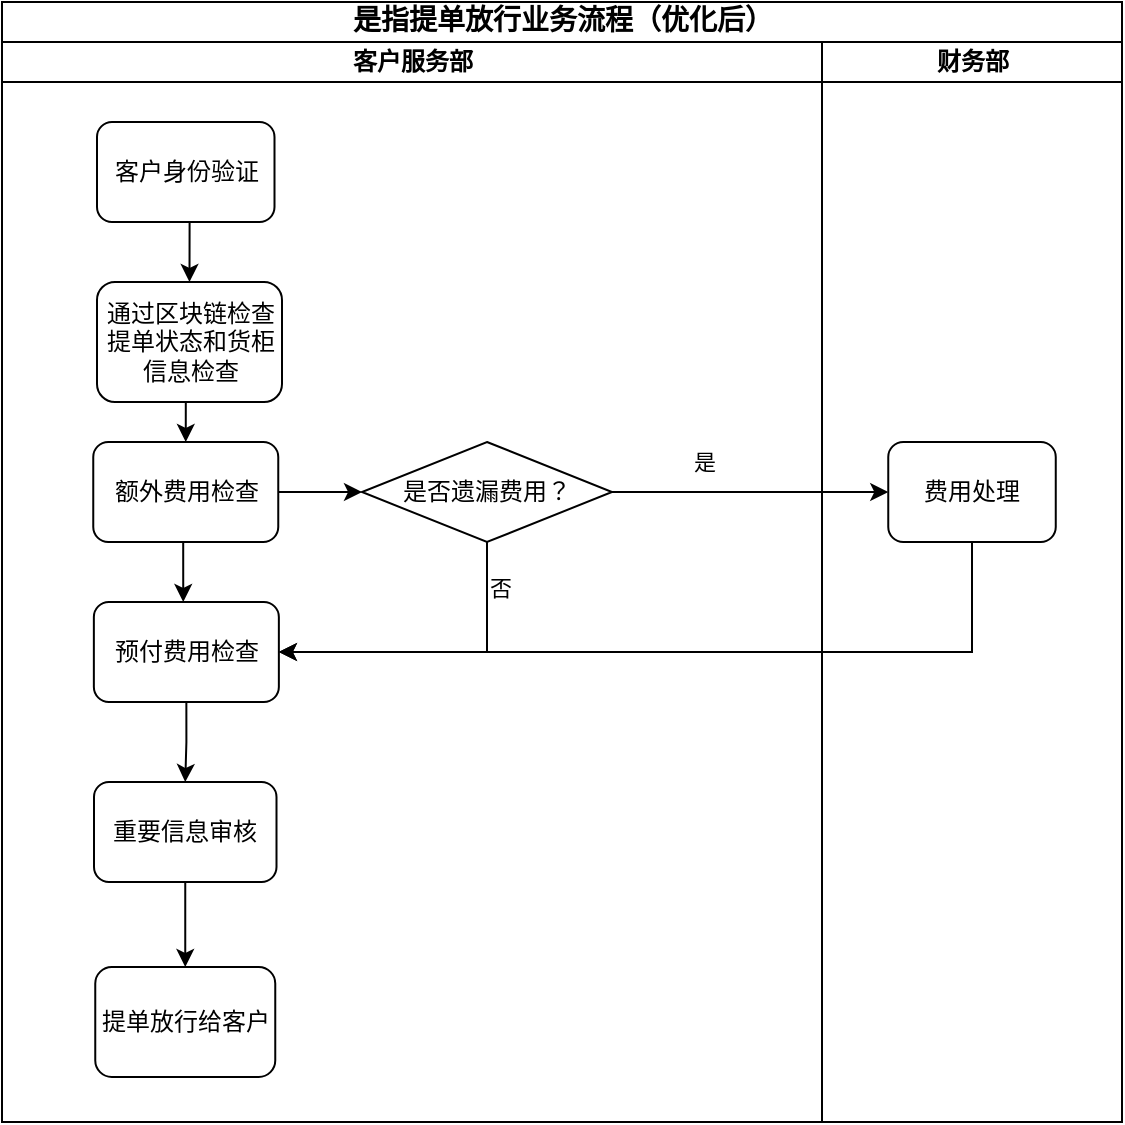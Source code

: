 <mxfile version="21.7.5" type="github">
  <diagram name="Page-1" id="74e2e168-ea6b-b213-b513-2b3c1d86103e">
    <mxGraphModel dx="2774" dy="758" grid="1" gridSize="10" guides="1" tooltips="1" connect="1" arrows="1" fold="1" page="1" pageScale="1" pageWidth="1100" pageHeight="850" background="none" math="0" shadow="0">
      <root>
        <mxCell id="0" />
        <mxCell id="1" parent="0" />
        <mxCell id="oHIPAsq3NtwSI8K_XZwe-1" value="&lt;font style=&quot;font-size: 14px;&quot;&gt;是指提单放行业务流程（优化后）&lt;/font&gt;" style="swimlane;html=1;childLayout=stackLayout;startSize=20;rounded=0;shadow=0;labelBackgroundColor=none;strokeWidth=1;fontFamily=Verdana;fontSize=8;align=center;" parent="1" vertex="1">
          <mxGeometry x="-180" y="10" width="560" height="560" as="geometry" />
        </mxCell>
        <mxCell id="oHIPAsq3NtwSI8K_XZwe-2" value="客户服务部" style="swimlane;html=1;startSize=20;" parent="oHIPAsq3NtwSI8K_XZwe-1" vertex="1">
          <mxGeometry y="20" width="410" height="540" as="geometry" />
        </mxCell>
        <mxCell id="CdDaqebX61LuyEtHYkY_-5" style="edgeStyle=orthogonalEdgeStyle;rounded=0;orthogonalLoop=1;jettySize=auto;html=1;exitX=0.5;exitY=1;exitDx=0;exitDy=0;entryX=0.5;entryY=0;entryDx=0;entryDy=0;" edge="1" parent="oHIPAsq3NtwSI8K_XZwe-2" source="oHIPAsq3NtwSI8K_XZwe-4">
          <mxGeometry relative="1" as="geometry">
            <mxPoint x="90.625" y="280" as="targetPoint" />
          </mxGeometry>
        </mxCell>
        <mxCell id="CdDaqebX61LuyEtHYkY_-10" style="edgeStyle=orthogonalEdgeStyle;rounded=0;orthogonalLoop=1;jettySize=auto;html=1;exitX=1;exitY=0.5;exitDx=0;exitDy=0;entryX=0;entryY=0.5;entryDx=0;entryDy=0;" edge="1" parent="oHIPAsq3NtwSI8K_XZwe-2" source="oHIPAsq3NtwSI8K_XZwe-4" target="CdDaqebX61LuyEtHYkY_-7">
          <mxGeometry relative="1" as="geometry" />
        </mxCell>
        <mxCell id="oHIPAsq3NtwSI8K_XZwe-4" value="&lt;font style=&quot;font-size: 12px;&quot;&gt;额外费用检查&lt;/font&gt;" style="rounded=1;whiteSpace=wrap;html=1;shadow=0;labelBackgroundColor=none;strokeWidth=1;fontFamily=Verdana;fontSize=8;align=center;" parent="oHIPAsq3NtwSI8K_XZwe-2" vertex="1">
          <mxGeometry x="45.63" y="200" width="92.5" height="50" as="geometry" />
        </mxCell>
        <mxCell id="CdDaqebX61LuyEtHYkY_-19" style="edgeStyle=orthogonalEdgeStyle;rounded=0;orthogonalLoop=1;jettySize=auto;html=1;exitX=0.5;exitY=1;exitDx=0;exitDy=0;entryX=0.5;entryY=0;entryDx=0;entryDy=0;" edge="1" parent="oHIPAsq3NtwSI8K_XZwe-2" source="oHIPAsq3NtwSI8K_XZwe-12" target="oHIPAsq3NtwSI8K_XZwe-13">
          <mxGeometry relative="1" as="geometry" />
        </mxCell>
        <mxCell id="oHIPAsq3NtwSI8K_XZwe-12" value="&lt;font style=&quot;font-size: 12px;&quot;&gt;重要信息审核&lt;/font&gt;" style="rounded=1;whiteSpace=wrap;html=1;shadow=0;labelBackgroundColor=none;strokeWidth=1;fontFamily=Verdana;fontSize=8;align=center;" parent="oHIPAsq3NtwSI8K_XZwe-2" vertex="1">
          <mxGeometry x="46" y="370" width="91.25" height="50" as="geometry" />
        </mxCell>
        <mxCell id="oHIPAsq3NtwSI8K_XZwe-13" value="&lt;font style=&quot;font-size: 12px;&quot;&gt;提单放行给客户&lt;/font&gt;" style="rounded=1;whiteSpace=wrap;html=1;shadow=0;labelBackgroundColor=none;strokeWidth=1;fontFamily=Verdana;fontSize=8;align=center;" parent="oHIPAsq3NtwSI8K_XZwe-2" vertex="1">
          <mxGeometry x="46.63" y="462.5" width="90" height="55" as="geometry" />
        </mxCell>
        <mxCell id="CdDaqebX61LuyEtHYkY_-3" style="edgeStyle=orthogonalEdgeStyle;rounded=0;orthogonalLoop=1;jettySize=auto;html=1;exitX=0.5;exitY=1;exitDx=0;exitDy=0;entryX=0.5;entryY=0;entryDx=0;entryDy=0;" edge="1" parent="oHIPAsq3NtwSI8K_XZwe-2" source="oHIPAsq3NtwSI8K_XZwe-14" target="oHIPAsq3NtwSI8K_XZwe-4">
          <mxGeometry relative="1" as="geometry" />
        </mxCell>
        <mxCell id="oHIPAsq3NtwSI8K_XZwe-14" value="&lt;font style=&quot;font-size: 12px;&quot;&gt;通过区块链检查提单状态和货柜信息检查&lt;/font&gt;" style="rounded=1;whiteSpace=wrap;html=1;shadow=0;labelBackgroundColor=none;strokeWidth=1;fontFamily=Verdana;fontSize=8;align=center;" parent="oHIPAsq3NtwSI8K_XZwe-2" vertex="1">
          <mxGeometry x="47.5" y="120" width="92.5" height="60" as="geometry" />
        </mxCell>
        <mxCell id="CdDaqebX61LuyEtHYkY_-2" style="edgeStyle=orthogonalEdgeStyle;rounded=0;orthogonalLoop=1;jettySize=auto;html=1;exitX=0.5;exitY=1;exitDx=0;exitDy=0;entryX=0.5;entryY=0;entryDx=0;entryDy=0;" edge="1" parent="oHIPAsq3NtwSI8K_XZwe-2" source="c3RNcINTms5pSnoeY2EV-53" target="oHIPAsq3NtwSI8K_XZwe-14">
          <mxGeometry relative="1" as="geometry" />
        </mxCell>
        <mxCell id="c3RNcINTms5pSnoeY2EV-53" value="&lt;font style=&quot;font-size: 12px;&quot;&gt;客户身份验证&lt;/font&gt;" style="rounded=1;whiteSpace=wrap;html=1;shadow=0;labelBackgroundColor=none;strokeWidth=1;fontFamily=Verdana;fontSize=8;align=center;" parent="oHIPAsq3NtwSI8K_XZwe-2" vertex="1">
          <mxGeometry x="47.5" y="40" width="88.75" height="50" as="geometry" />
        </mxCell>
        <mxCell id="CdDaqebX61LuyEtHYkY_-18" style="edgeStyle=orthogonalEdgeStyle;rounded=0;orthogonalLoop=1;jettySize=auto;html=1;exitX=0.5;exitY=1;exitDx=0;exitDy=0;entryX=0.5;entryY=0;entryDx=0;entryDy=0;" edge="1" parent="oHIPAsq3NtwSI8K_XZwe-2" source="CdDaqebX61LuyEtHYkY_-6" target="oHIPAsq3NtwSI8K_XZwe-12">
          <mxGeometry relative="1" as="geometry" />
        </mxCell>
        <mxCell id="CdDaqebX61LuyEtHYkY_-6" value="&lt;font style=&quot;font-size: 12px;&quot;&gt;预付费用检查&lt;/font&gt;" style="rounded=1;whiteSpace=wrap;html=1;shadow=0;labelBackgroundColor=none;strokeWidth=1;fontFamily=Verdana;fontSize=8;align=center;" vertex="1" parent="oHIPAsq3NtwSI8K_XZwe-2">
          <mxGeometry x="45.93" y="280" width="92.5" height="50" as="geometry" />
        </mxCell>
        <mxCell id="CdDaqebX61LuyEtHYkY_-16" style="edgeStyle=orthogonalEdgeStyle;rounded=0;orthogonalLoop=1;jettySize=auto;html=1;exitX=0.5;exitY=1;exitDx=0;exitDy=0;entryX=1;entryY=0.5;entryDx=0;entryDy=0;" edge="1" parent="oHIPAsq3NtwSI8K_XZwe-2" source="CdDaqebX61LuyEtHYkY_-7" target="CdDaqebX61LuyEtHYkY_-6">
          <mxGeometry relative="1" as="geometry" />
        </mxCell>
        <mxCell id="CdDaqebX61LuyEtHYkY_-17" value="否" style="edgeLabel;html=1;align=center;verticalAlign=middle;resizable=0;points=[];" vertex="1" connectable="0" parent="CdDaqebX61LuyEtHYkY_-16">
          <mxGeometry x="-0.711" y="6" relative="1" as="geometry">
            <mxPoint as="offset" />
          </mxGeometry>
        </mxCell>
        <mxCell id="CdDaqebX61LuyEtHYkY_-7" value="是否遗漏费用？" style="rhombus;whiteSpace=wrap;html=1;" vertex="1" parent="oHIPAsq3NtwSI8K_XZwe-2">
          <mxGeometry x="180" y="200" width="125" height="50" as="geometry" />
        </mxCell>
        <mxCell id="oHIPAsq3NtwSI8K_XZwe-37" value="财务部" style="swimlane;html=1;startSize=20;" parent="oHIPAsq3NtwSI8K_XZwe-1" vertex="1">
          <mxGeometry x="410" y="20" width="150" height="540" as="geometry" />
        </mxCell>
        <mxCell id="CdDaqebX61LuyEtHYkY_-11" value="&lt;font style=&quot;font-size: 12px;&quot;&gt;费用处理&lt;/font&gt;" style="rounded=1;whiteSpace=wrap;html=1;shadow=0;labelBackgroundColor=none;strokeWidth=1;fontFamily=Verdana;fontSize=8;align=center;" vertex="1" parent="oHIPAsq3NtwSI8K_XZwe-37">
          <mxGeometry x="33.13" y="200" width="83.75" height="50" as="geometry" />
        </mxCell>
        <mxCell id="CdDaqebX61LuyEtHYkY_-13" style="edgeStyle=orthogonalEdgeStyle;rounded=0;orthogonalLoop=1;jettySize=auto;html=1;exitX=1;exitY=0.5;exitDx=0;exitDy=0;entryX=0;entryY=0.5;entryDx=0;entryDy=0;" edge="1" parent="oHIPAsq3NtwSI8K_XZwe-1" source="CdDaqebX61LuyEtHYkY_-7" target="CdDaqebX61LuyEtHYkY_-11">
          <mxGeometry relative="1" as="geometry" />
        </mxCell>
        <mxCell id="CdDaqebX61LuyEtHYkY_-14" value="是" style="edgeLabel;html=1;align=center;verticalAlign=middle;resizable=0;points=[];" vertex="1" connectable="0" parent="CdDaqebX61LuyEtHYkY_-13">
          <mxGeometry x="-0.334" y="1" relative="1" as="geometry">
            <mxPoint y="-14" as="offset" />
          </mxGeometry>
        </mxCell>
        <mxCell id="CdDaqebX61LuyEtHYkY_-15" style="edgeStyle=orthogonalEdgeStyle;rounded=0;orthogonalLoop=1;jettySize=auto;html=1;exitX=0.5;exitY=1;exitDx=0;exitDy=0;entryX=1;entryY=0.5;entryDx=0;entryDy=0;" edge="1" parent="oHIPAsq3NtwSI8K_XZwe-1" source="CdDaqebX61LuyEtHYkY_-11" target="CdDaqebX61LuyEtHYkY_-6">
          <mxGeometry relative="1" as="geometry" />
        </mxCell>
      </root>
    </mxGraphModel>
  </diagram>
</mxfile>
